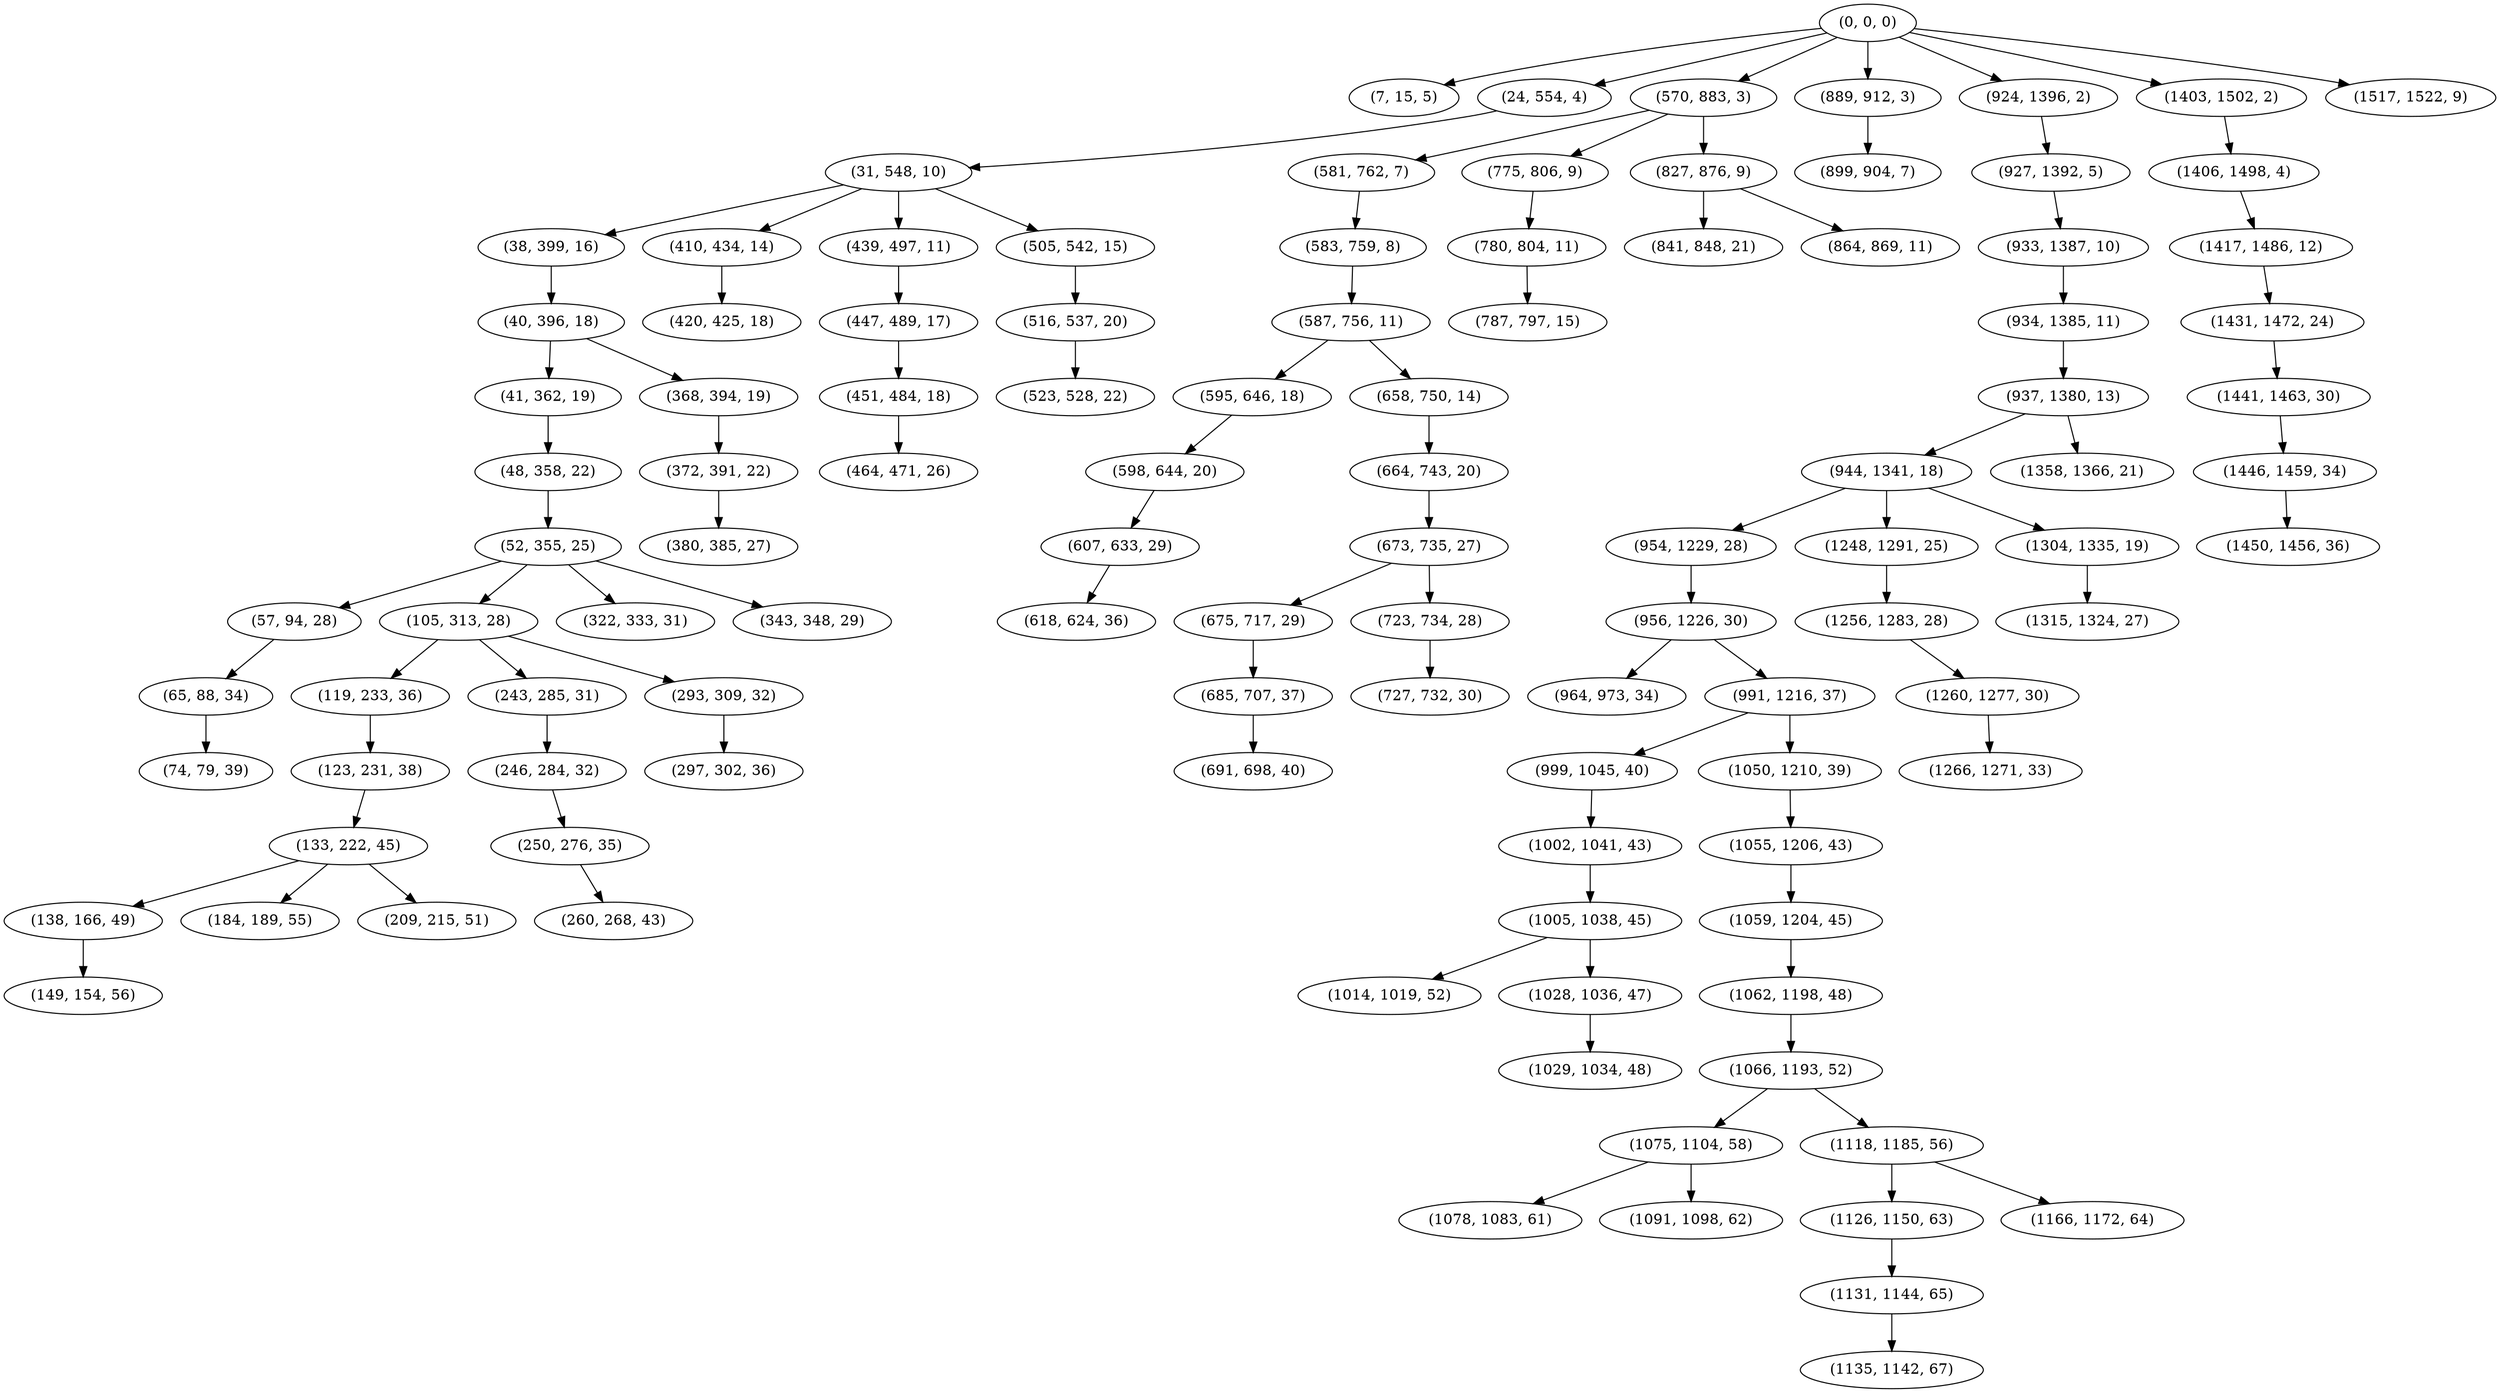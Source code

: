 digraph tree {
    "(0, 0, 0)";
    "(7, 15, 5)";
    "(24, 554, 4)";
    "(31, 548, 10)";
    "(38, 399, 16)";
    "(40, 396, 18)";
    "(41, 362, 19)";
    "(48, 358, 22)";
    "(52, 355, 25)";
    "(57, 94, 28)";
    "(65, 88, 34)";
    "(74, 79, 39)";
    "(105, 313, 28)";
    "(119, 233, 36)";
    "(123, 231, 38)";
    "(133, 222, 45)";
    "(138, 166, 49)";
    "(149, 154, 56)";
    "(184, 189, 55)";
    "(209, 215, 51)";
    "(243, 285, 31)";
    "(246, 284, 32)";
    "(250, 276, 35)";
    "(260, 268, 43)";
    "(293, 309, 32)";
    "(297, 302, 36)";
    "(322, 333, 31)";
    "(343, 348, 29)";
    "(368, 394, 19)";
    "(372, 391, 22)";
    "(380, 385, 27)";
    "(410, 434, 14)";
    "(420, 425, 18)";
    "(439, 497, 11)";
    "(447, 489, 17)";
    "(451, 484, 18)";
    "(464, 471, 26)";
    "(505, 542, 15)";
    "(516, 537, 20)";
    "(523, 528, 22)";
    "(570, 883, 3)";
    "(581, 762, 7)";
    "(583, 759, 8)";
    "(587, 756, 11)";
    "(595, 646, 18)";
    "(598, 644, 20)";
    "(607, 633, 29)";
    "(618, 624, 36)";
    "(658, 750, 14)";
    "(664, 743, 20)";
    "(673, 735, 27)";
    "(675, 717, 29)";
    "(685, 707, 37)";
    "(691, 698, 40)";
    "(723, 734, 28)";
    "(727, 732, 30)";
    "(775, 806, 9)";
    "(780, 804, 11)";
    "(787, 797, 15)";
    "(827, 876, 9)";
    "(841, 848, 21)";
    "(864, 869, 11)";
    "(889, 912, 3)";
    "(899, 904, 7)";
    "(924, 1396, 2)";
    "(927, 1392, 5)";
    "(933, 1387, 10)";
    "(934, 1385, 11)";
    "(937, 1380, 13)";
    "(944, 1341, 18)";
    "(954, 1229, 28)";
    "(956, 1226, 30)";
    "(964, 973, 34)";
    "(991, 1216, 37)";
    "(999, 1045, 40)";
    "(1002, 1041, 43)";
    "(1005, 1038, 45)";
    "(1014, 1019, 52)";
    "(1028, 1036, 47)";
    "(1029, 1034, 48)";
    "(1050, 1210, 39)";
    "(1055, 1206, 43)";
    "(1059, 1204, 45)";
    "(1062, 1198, 48)";
    "(1066, 1193, 52)";
    "(1075, 1104, 58)";
    "(1078, 1083, 61)";
    "(1091, 1098, 62)";
    "(1118, 1185, 56)";
    "(1126, 1150, 63)";
    "(1131, 1144, 65)";
    "(1135, 1142, 67)";
    "(1166, 1172, 64)";
    "(1248, 1291, 25)";
    "(1256, 1283, 28)";
    "(1260, 1277, 30)";
    "(1266, 1271, 33)";
    "(1304, 1335, 19)";
    "(1315, 1324, 27)";
    "(1358, 1366, 21)";
    "(1403, 1502, 2)";
    "(1406, 1498, 4)";
    "(1417, 1486, 12)";
    "(1431, 1472, 24)";
    "(1441, 1463, 30)";
    "(1446, 1459, 34)";
    "(1450, 1456, 36)";
    "(1517, 1522, 9)";
    "(0, 0, 0)" -> "(7, 15, 5)";
    "(0, 0, 0)" -> "(24, 554, 4)";
    "(0, 0, 0)" -> "(570, 883, 3)";
    "(0, 0, 0)" -> "(889, 912, 3)";
    "(0, 0, 0)" -> "(924, 1396, 2)";
    "(0, 0, 0)" -> "(1403, 1502, 2)";
    "(0, 0, 0)" -> "(1517, 1522, 9)";
    "(24, 554, 4)" -> "(31, 548, 10)";
    "(31, 548, 10)" -> "(38, 399, 16)";
    "(31, 548, 10)" -> "(410, 434, 14)";
    "(31, 548, 10)" -> "(439, 497, 11)";
    "(31, 548, 10)" -> "(505, 542, 15)";
    "(38, 399, 16)" -> "(40, 396, 18)";
    "(40, 396, 18)" -> "(41, 362, 19)";
    "(40, 396, 18)" -> "(368, 394, 19)";
    "(41, 362, 19)" -> "(48, 358, 22)";
    "(48, 358, 22)" -> "(52, 355, 25)";
    "(52, 355, 25)" -> "(57, 94, 28)";
    "(52, 355, 25)" -> "(105, 313, 28)";
    "(52, 355, 25)" -> "(322, 333, 31)";
    "(52, 355, 25)" -> "(343, 348, 29)";
    "(57, 94, 28)" -> "(65, 88, 34)";
    "(65, 88, 34)" -> "(74, 79, 39)";
    "(105, 313, 28)" -> "(119, 233, 36)";
    "(105, 313, 28)" -> "(243, 285, 31)";
    "(105, 313, 28)" -> "(293, 309, 32)";
    "(119, 233, 36)" -> "(123, 231, 38)";
    "(123, 231, 38)" -> "(133, 222, 45)";
    "(133, 222, 45)" -> "(138, 166, 49)";
    "(133, 222, 45)" -> "(184, 189, 55)";
    "(133, 222, 45)" -> "(209, 215, 51)";
    "(138, 166, 49)" -> "(149, 154, 56)";
    "(243, 285, 31)" -> "(246, 284, 32)";
    "(246, 284, 32)" -> "(250, 276, 35)";
    "(250, 276, 35)" -> "(260, 268, 43)";
    "(293, 309, 32)" -> "(297, 302, 36)";
    "(368, 394, 19)" -> "(372, 391, 22)";
    "(372, 391, 22)" -> "(380, 385, 27)";
    "(410, 434, 14)" -> "(420, 425, 18)";
    "(439, 497, 11)" -> "(447, 489, 17)";
    "(447, 489, 17)" -> "(451, 484, 18)";
    "(451, 484, 18)" -> "(464, 471, 26)";
    "(505, 542, 15)" -> "(516, 537, 20)";
    "(516, 537, 20)" -> "(523, 528, 22)";
    "(570, 883, 3)" -> "(581, 762, 7)";
    "(570, 883, 3)" -> "(775, 806, 9)";
    "(570, 883, 3)" -> "(827, 876, 9)";
    "(581, 762, 7)" -> "(583, 759, 8)";
    "(583, 759, 8)" -> "(587, 756, 11)";
    "(587, 756, 11)" -> "(595, 646, 18)";
    "(587, 756, 11)" -> "(658, 750, 14)";
    "(595, 646, 18)" -> "(598, 644, 20)";
    "(598, 644, 20)" -> "(607, 633, 29)";
    "(607, 633, 29)" -> "(618, 624, 36)";
    "(658, 750, 14)" -> "(664, 743, 20)";
    "(664, 743, 20)" -> "(673, 735, 27)";
    "(673, 735, 27)" -> "(675, 717, 29)";
    "(673, 735, 27)" -> "(723, 734, 28)";
    "(675, 717, 29)" -> "(685, 707, 37)";
    "(685, 707, 37)" -> "(691, 698, 40)";
    "(723, 734, 28)" -> "(727, 732, 30)";
    "(775, 806, 9)" -> "(780, 804, 11)";
    "(780, 804, 11)" -> "(787, 797, 15)";
    "(827, 876, 9)" -> "(841, 848, 21)";
    "(827, 876, 9)" -> "(864, 869, 11)";
    "(889, 912, 3)" -> "(899, 904, 7)";
    "(924, 1396, 2)" -> "(927, 1392, 5)";
    "(927, 1392, 5)" -> "(933, 1387, 10)";
    "(933, 1387, 10)" -> "(934, 1385, 11)";
    "(934, 1385, 11)" -> "(937, 1380, 13)";
    "(937, 1380, 13)" -> "(944, 1341, 18)";
    "(937, 1380, 13)" -> "(1358, 1366, 21)";
    "(944, 1341, 18)" -> "(954, 1229, 28)";
    "(944, 1341, 18)" -> "(1248, 1291, 25)";
    "(944, 1341, 18)" -> "(1304, 1335, 19)";
    "(954, 1229, 28)" -> "(956, 1226, 30)";
    "(956, 1226, 30)" -> "(964, 973, 34)";
    "(956, 1226, 30)" -> "(991, 1216, 37)";
    "(991, 1216, 37)" -> "(999, 1045, 40)";
    "(991, 1216, 37)" -> "(1050, 1210, 39)";
    "(999, 1045, 40)" -> "(1002, 1041, 43)";
    "(1002, 1041, 43)" -> "(1005, 1038, 45)";
    "(1005, 1038, 45)" -> "(1014, 1019, 52)";
    "(1005, 1038, 45)" -> "(1028, 1036, 47)";
    "(1028, 1036, 47)" -> "(1029, 1034, 48)";
    "(1050, 1210, 39)" -> "(1055, 1206, 43)";
    "(1055, 1206, 43)" -> "(1059, 1204, 45)";
    "(1059, 1204, 45)" -> "(1062, 1198, 48)";
    "(1062, 1198, 48)" -> "(1066, 1193, 52)";
    "(1066, 1193, 52)" -> "(1075, 1104, 58)";
    "(1066, 1193, 52)" -> "(1118, 1185, 56)";
    "(1075, 1104, 58)" -> "(1078, 1083, 61)";
    "(1075, 1104, 58)" -> "(1091, 1098, 62)";
    "(1118, 1185, 56)" -> "(1126, 1150, 63)";
    "(1118, 1185, 56)" -> "(1166, 1172, 64)";
    "(1126, 1150, 63)" -> "(1131, 1144, 65)";
    "(1131, 1144, 65)" -> "(1135, 1142, 67)";
    "(1248, 1291, 25)" -> "(1256, 1283, 28)";
    "(1256, 1283, 28)" -> "(1260, 1277, 30)";
    "(1260, 1277, 30)" -> "(1266, 1271, 33)";
    "(1304, 1335, 19)" -> "(1315, 1324, 27)";
    "(1403, 1502, 2)" -> "(1406, 1498, 4)";
    "(1406, 1498, 4)" -> "(1417, 1486, 12)";
    "(1417, 1486, 12)" -> "(1431, 1472, 24)";
    "(1431, 1472, 24)" -> "(1441, 1463, 30)";
    "(1441, 1463, 30)" -> "(1446, 1459, 34)";
    "(1446, 1459, 34)" -> "(1450, 1456, 36)";
}

